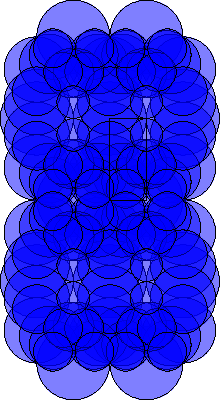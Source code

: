 size(0,200);
defaultpen(0.2);
pen colour=blue+opacity(0.50);
real S=1.118;
path g=(0,0)--(0.5,0)--(0.5,S)--(0,S)--cycle;
picture fd;
real r=sqrt(0.25);
pair z=(0.5,0.);
path c=circle(z,r);
fill(fd,c,colour);draw(fd,c);
real r=sqrt(0.25);
pair z=(-0.5,0.);
path c=circle(z,r);
fill(fd,c,colour);draw(fd,c);
real r=sqrt(0.25);
pair z=(0.5,-2.23);
path c=circle(z,r);
fill(fd,c,colour);draw(fd,c);
real r=sqrt(0.25);
pair z=(-0.5,-2.23);
path c=circle(z,r);
fill(fd,c,colour);draw(fd,c);
real r=sqrt(0.25);
pair z=(0.5,2.236);
path c=circle(z,r);
fill(fd,c,colour);draw(fd,c);
real r=sqrt(0.25);
pair z=(-0.5,2.236);
path c=circle(z,r);
fill(fd,c,colour);draw(fd,c);
real r=sqrt(0.25);
pair z=(0.,1.118);
path c=circle(z,r);
fill(fd,c,colour);draw(fd,c);
real r=sqrt(0.25);
pair z=(0.,-1.11);
path c=circle(z,r);
fill(fd,c,colour);draw(fd,c);
real r=sqrt(0.25);
pair z=(-1.,1.118);
path c=circle(z,r);
fill(fd,c,colour);draw(fd,c);
real r=sqrt(0.25);
pair z=(1.,1.118);
path c=circle(z,r);
fill(fd,c,colour);draw(fd,c);
real r=sqrt(0.25);
pair z=(-1.,-1.11);
path c=circle(z,r);
fill(fd,c,colour);draw(fd,c);
real r=sqrt(0.25);
pair z=(1.,-1.11);
path c=circle(z,r);
fill(fd,c,colour);draw(fd,c);
real r=sqrt(0.200);
pair z=(0.,0.447);
path c=circle(z,r);
fill(fd,c,colour);draw(fd,c);
real r=sqrt(0.200);
pair z=(0.,-0.44);
path c=circle(z,r);
fill(fd,c,colour);draw(fd,c);
real r=sqrt(0.200);
pair z=(-1.,0.447);
path c=circle(z,r);
fill(fd,c,colour);draw(fd,c);
real r=sqrt(0.200);
pair z=(1.,0.447);
path c=circle(z,r);
fill(fd,c,colour);draw(fd,c);
real r=sqrt(0.200);
pair z=(-1.,-0.44);
path c=circle(z,r);
fill(fd,c,colour);draw(fd,c);
real r=sqrt(0.200);
pair z=(1.,-0.44);
path c=circle(z,r);
fill(fd,c,colour);draw(fd,c);
real r=sqrt(0.200);
pair z=(0.,-1.78);
path c=circle(z,r);
fill(fd,c,colour);draw(fd,c);
real r=sqrt(0.200);
pair z=(-1.,-1.78);
path c=circle(z,r);
fill(fd,c,colour);draw(fd,c);
real r=sqrt(0.200);
pair z=(1.,-1.78);
path c=circle(z,r);
fill(fd,c,colour);draw(fd,c);
real r=sqrt(0.200);
pair z=(0.,1.788);
path c=circle(z,r);
fill(fd,c,colour);draw(fd,c);
real r=sqrt(0.200);
pair z=(-1.,1.788);
path c=circle(z,r);
fill(fd,c,colour);draw(fd,c);
real r=sqrt(0.200);
pair z=(1.,1.788);
path c=circle(z,r);
fill(fd,c,colour);draw(fd,c);
real r=sqrt(0.200);
pair z=(0.,0.894);
path c=circle(z,r);
fill(fd,c,colour);draw(fd,c);
real r=sqrt(0.200);
pair z=(0.,-0.89);
path c=circle(z,r);
fill(fd,c,colour);draw(fd,c);
real r=sqrt(0.200);
pair z=(-1.,0.894);
path c=circle(z,r);
fill(fd,c,colour);draw(fd,c);
real r=sqrt(0.200);
pair z=(1.,0.894);
path c=circle(z,r);
fill(fd,c,colour);draw(fd,c);
real r=sqrt(0.200);
pair z=(-1.,-0.89);
path c=circle(z,r);
fill(fd,c,colour);draw(fd,c);
real r=sqrt(0.200);
pair z=(1.,-0.89);
path c=circle(z,r);
fill(fd,c,colour);draw(fd,c);
real r=sqrt(0.200);
pair z=(0.,-1.34);
path c=circle(z,r);
fill(fd,c,colour);draw(fd,c);
real r=sqrt(0.200);
pair z=(-1.,-1.34);
path c=circle(z,r);
fill(fd,c,colour);draw(fd,c);
real r=sqrt(0.200);
pair z=(1.,-1.34);
path c=circle(z,r);
fill(fd,c,colour);draw(fd,c);
real r=sqrt(0.200);
pair z=(0.,1.341);
path c=circle(z,r);
fill(fd,c,colour);draw(fd,c);
real r=sqrt(0.200);
pair z=(-1.,1.341);
path c=circle(z,r);
fill(fd,c,colour);draw(fd,c);
real r=sqrt(0.200);
pair z=(1.,1.341);
path c=circle(z,r);
fill(fd,c,colour);draw(fd,c);
real r=sqrt(0.166);
pair z=(0.166,0.372);
path c=circle(z,r);
fill(fd,c,colour);draw(fd,c);
real r=sqrt(0.166);
pair z=(0.166,-0.37);
path c=circle(z,r);
fill(fd,c,colour);draw(fd,c);
real r=sqrt(0.166);
pair z=(-0.16,-0.37);
path c=circle(z,r);
fill(fd,c,colour);draw(fd,c);
real r=sqrt(0.166);
pair z=(-0.16,0.372);
path c=circle(z,r);
fill(fd,c,colour);draw(fd,c);
real r=sqrt(0.166);
pair z=(-0.83,0.372);
path c=circle(z,r);
fill(fd,c,colour);draw(fd,c);
real r=sqrt(0.166);
pair z=(0.833,0.372);
path c=circle(z,r);
fill(fd,c,colour);draw(fd,c);
real r=sqrt(0.166);
pair z=(-0.83,-0.37);
path c=circle(z,r);
fill(fd,c,colour);draw(fd,c);
real r=sqrt(0.166);
pair z=(0.833,-0.37);
path c=circle(z,r);
fill(fd,c,colour);draw(fd,c);
real r=sqrt(0.166);
pair z=(0.166,-1.86);
path c=circle(z,r);
fill(fd,c,colour);draw(fd,c);
real r=sqrt(0.166);
pair z=(-0.16,-1.86);
path c=circle(z,r);
fill(fd,c,colour);draw(fd,c);
real r=sqrt(0.166);
pair z=(-0.83,-1.86);
path c=circle(z,r);
fill(fd,c,colour);draw(fd,c);
real r=sqrt(0.166);
pair z=(0.833,-1.86);
path c=circle(z,r);
fill(fd,c,colour);draw(fd,c);
real r=sqrt(0.166);
pair z=(0.166,1.863);
path c=circle(z,r);
fill(fd,c,colour);draw(fd,c);
real r=sqrt(0.166);
pair z=(-0.16,1.863);
path c=circle(z,r);
fill(fd,c,colour);draw(fd,c);
real r=sqrt(0.166);
pair z=(-0.83,1.863);
path c=circle(z,r);
fill(fd,c,colour);draw(fd,c);
real r=sqrt(0.166);
pair z=(0.833,1.863);
path c=circle(z,r);
fill(fd,c,colour);draw(fd,c);
real r=sqrt(0.111);
pair z=(0.222,0.248);
path c=circle(z,r);
fill(fd,c,colour);draw(fd,c);
real r=sqrt(0.111);
pair z=(0.222,-0.24);
path c=circle(z,r);
fill(fd,c,colour);draw(fd,c);
real r=sqrt(0.111);
pair z=(-0.22,-0.24);
path c=circle(z,r);
fill(fd,c,colour);draw(fd,c);
real r=sqrt(0.111);
pair z=(-0.22,0.248);
path c=circle(z,r);
fill(fd,c,colour);draw(fd,c);
real r=sqrt(0.111);
pair z=(-0.77,0.248);
path c=circle(z,r);
fill(fd,c,colour);draw(fd,c);
real r=sqrt(0.111);
pair z=(0.777,0.248);
path c=circle(z,r);
fill(fd,c,colour);draw(fd,c);
real r=sqrt(0.111);
pair z=(-0.77,-0.24);
path c=circle(z,r);
fill(fd,c,colour);draw(fd,c);
real r=sqrt(0.111);
pair z=(0.777,-0.24);
path c=circle(z,r);
fill(fd,c,colour);draw(fd,c);
real r=sqrt(0.111);
pair z=(0.222,-1.98);
path c=circle(z,r);
fill(fd,c,colour);draw(fd,c);
real r=sqrt(0.111);
pair z=(-0.22,-1.98);
path c=circle(z,r);
fill(fd,c,colour);draw(fd,c);
real r=sqrt(0.111);
pair z=(-0.77,-1.98);
path c=circle(z,r);
fill(fd,c,colour);draw(fd,c);
real r=sqrt(0.111);
pair z=(0.777,-1.98);
path c=circle(z,r);
fill(fd,c,colour);draw(fd,c);
real r=sqrt(0.111);
pair z=(0.222,1.987);
path c=circle(z,r);
fill(fd,c,colour);draw(fd,c);
real r=sqrt(0.111);
pair z=(-0.22,1.987);
path c=circle(z,r);
fill(fd,c,colour);draw(fd,c);
real r=sqrt(0.111);
pair z=(-0.77,1.987);
path c=circle(z,r);
fill(fd,c,colour);draw(fd,c);
real r=sqrt(0.111);
pair z=(0.777,1.987);
path c=circle(z,r);
fill(fd,c,colour);draw(fd,c);
real r=sqrt(0.111);
pair z=(0.444,0.496);
path c=circle(z,r);
fill(fd,c,colour);draw(fd,c);
real r=sqrt(0.111);
pair z=(0.444,-0.49);
path c=circle(z,r);
fill(fd,c,colour);draw(fd,c);
real r=sqrt(0.111);
pair z=(-0.44,-0.49);
path c=circle(z,r);
fill(fd,c,colour);draw(fd,c);
real r=sqrt(0.111);
pair z=(-0.44,0.496);
path c=circle(z,r);
fill(fd,c,colour);draw(fd,c);
real r=sqrt(0.111);
pair z=(-0.55,0.496);
path c=circle(z,r);
fill(fd,c,colour);draw(fd,c);
real r=sqrt(0.111);
pair z=(0.555,0.496);
path c=circle(z,r);
fill(fd,c,colour);draw(fd,c);
real r=sqrt(0.111);
pair z=(-0.55,-0.49);
path c=circle(z,r);
fill(fd,c,colour);draw(fd,c);
real r=sqrt(0.111);
pair z=(0.555,-0.49);
path c=circle(z,r);
fill(fd,c,colour);draw(fd,c);
real r=sqrt(0.111);
pair z=(0.444,-1.73);
path c=circle(z,r);
fill(fd,c,colour);draw(fd,c);
real r=sqrt(0.111);
pair z=(-0.44,-1.73);
path c=circle(z,r);
fill(fd,c,colour);draw(fd,c);
real r=sqrt(0.111);
pair z=(-0.55,-1.73);
path c=circle(z,r);
fill(fd,c,colour);draw(fd,c);
real r=sqrt(0.111);
pair z=(0.555,-1.73);
path c=circle(z,r);
fill(fd,c,colour);draw(fd,c);
real r=sqrt(0.111);
pair z=(0.444,1.739);
path c=circle(z,r);
fill(fd,c,colour);draw(fd,c);
real r=sqrt(0.111);
pair z=(-0.44,1.739);
path c=circle(z,r);
fill(fd,c,colour);draw(fd,c);
real r=sqrt(0.111);
pair z=(-0.55,1.739);
path c=circle(z,r);
fill(fd,c,colour);draw(fd,c);
real r=sqrt(0.111);
pair z=(0.555,1.739);
path c=circle(z,r);
fill(fd,c,colour);draw(fd,c);
real r=sqrt(0.111);
pair z=(0.,0.745);
path c=circle(z,r);
fill(fd,c,colour);draw(fd,c);
real r=sqrt(0.111);
pair z=(0.,-0.74);
path c=circle(z,r);
fill(fd,c,colour);draw(fd,c);
real r=sqrt(0.111);
pair z=(-1.,0.745);
path c=circle(z,r);
fill(fd,c,colour);draw(fd,c);
real r=sqrt(0.111);
pair z=(1.,0.745);
path c=circle(z,r);
fill(fd,c,colour);draw(fd,c);
real r=sqrt(0.111);
pair z=(-1.,-0.74);
path c=circle(z,r);
fill(fd,c,colour);draw(fd,c);
real r=sqrt(0.111);
pair z=(1.,-0.74);
path c=circle(z,r);
fill(fd,c,colour);draw(fd,c);
real r=sqrt(0.111);
pair z=(0.,-1.49);
path c=circle(z,r);
fill(fd,c,colour);draw(fd,c);
real r=sqrt(0.111);
pair z=(-1.,-1.49);
path c=circle(z,r);
fill(fd,c,colour);draw(fd,c);
real r=sqrt(0.111);
pair z=(1.,-1.49);
path c=circle(z,r);
fill(fd,c,colour);draw(fd,c);
real r=sqrt(0.111);
pair z=(0.,1.490);
path c=circle(z,r);
fill(fd,c,colour);draw(fd,c);
real r=sqrt(0.111);
pair z=(-1.,1.490);
path c=circle(z,r);
fill(fd,c,colour);draw(fd,c);
real r=sqrt(0.111);
pair z=(1.,1.490);
path c=circle(z,r);
fill(fd,c,colour);draw(fd,c);
real r=sqrt(0.071);
pair z=(0.357,0.479);
path c=circle(z,r);
fill(fd,c,colour);draw(fd,c);
real r=sqrt(0.071);
pair z=(0.357,-0.47);
path c=circle(z,r);
fill(fd,c,colour);draw(fd,c);
real r=sqrt(0.071);
pair z=(-0.35,-0.47);
path c=circle(z,r);
fill(fd,c,colour);draw(fd,c);
real r=sqrt(0.071);
pair z=(-0.35,0.479);
path c=circle(z,r);
fill(fd,c,colour);draw(fd,c);
real r=sqrt(0.071);
pair z=(-0.64,0.479);
path c=circle(z,r);
fill(fd,c,colour);draw(fd,c);
real r=sqrt(0.071);
pair z=(0.642,0.479);
path c=circle(z,r);
fill(fd,c,colour);draw(fd,c);
real r=sqrt(0.071);
pair z=(-0.64,-0.47);
path c=circle(z,r);
fill(fd,c,colour);draw(fd,c);
real r=sqrt(0.071);
pair z=(0.642,-0.47);
path c=circle(z,r);
fill(fd,c,colour);draw(fd,c);
real r=sqrt(0.071);
pair z=(0.357,-1.75);
path c=circle(z,r);
fill(fd,c,colour);draw(fd,c);
real r=sqrt(0.071);
pair z=(-0.35,-1.75);
path c=circle(z,r);
fill(fd,c,colour);draw(fd,c);
real r=sqrt(0.071);
pair z=(-0.64,-1.75);
path c=circle(z,r);
fill(fd,c,colour);draw(fd,c);
real r=sqrt(0.071);
pair z=(0.642,-1.75);
path c=circle(z,r);
fill(fd,c,colour);draw(fd,c);
real r=sqrt(0.071);
pair z=(0.357,1.756);
path c=circle(z,r);
fill(fd,c,colour);draw(fd,c);
real r=sqrt(0.071);
pair z=(-0.35,1.756);
path c=circle(z,r);
fill(fd,c,colour);draw(fd,c);
real r=sqrt(0.071);
pair z=(-0.64,1.756);
path c=circle(z,r);
fill(fd,c,colour);draw(fd,c);
real r=sqrt(0.071);
pair z=(0.642,1.756);
path c=circle(z,r);
fill(fd,c,colour);draw(fd,c);
real r=sqrt(0.071);
pair z=(0.214,0.159);
path c=circle(z,r);
fill(fd,c,colour);draw(fd,c);
real r=sqrt(0.071);
pair z=(0.214,-0.15);
path c=circle(z,r);
fill(fd,c,colour);draw(fd,c);
real r=sqrt(0.071);
pair z=(-0.21,-0.15);
path c=circle(z,r);
fill(fd,c,colour);draw(fd,c);
real r=sqrt(0.071);
pair z=(-0.21,0.159);
path c=circle(z,r);
fill(fd,c,colour);draw(fd,c);
real r=sqrt(0.071);
pair z=(-0.78,0.159);
path c=circle(z,r);
fill(fd,c,colour);draw(fd,c);
real r=sqrt(0.071);
pair z=(0.785,0.159);
path c=circle(z,r);
fill(fd,c,colour);draw(fd,c);
real r=sqrt(0.071);
pair z=(-0.78,-0.15);
path c=circle(z,r);
fill(fd,c,colour);draw(fd,c);
real r=sqrt(0.071);
pair z=(0.785,-0.15);
path c=circle(z,r);
fill(fd,c,colour);draw(fd,c);
real r=sqrt(0.071);
pair z=(0.214,-2.07);
path c=circle(z,r);
fill(fd,c,colour);draw(fd,c);
real r=sqrt(0.071);
pair z=(-0.21,-2.07);
path c=circle(z,r);
fill(fd,c,colour);draw(fd,c);
real r=sqrt(0.071);
pair z=(-0.78,-2.07);
path c=circle(z,r);
fill(fd,c,colour);draw(fd,c);
real r=sqrt(0.071);
pair z=(0.785,-2.07);
path c=circle(z,r);
fill(fd,c,colour);draw(fd,c);
real r=sqrt(0.071);
pair z=(0.214,2.076);
path c=circle(z,r);
fill(fd,c,colour);draw(fd,c);
real r=sqrt(0.071);
pair z=(-0.21,2.076);
path c=circle(z,r);
fill(fd,c,colour);draw(fd,c);
real r=sqrt(0.071);
pair z=(-0.78,2.076);
path c=circle(z,r);
fill(fd,c,colour);draw(fd,c);
real r=sqrt(0.071);
pair z=(0.785,2.076);
path c=circle(z,r);
fill(fd,c,colour);draw(fd,c);
real r=sqrt(0.050);
pair z=(0.5,0.894);
path c=circle(z,r);
fill(fd,c,colour);draw(fd,c);
real r=sqrt(0.050);
pair z=(0.5,-0.89);
path c=circle(z,r);
fill(fd,c,colour);draw(fd,c);
real r=sqrt(0.050);
pair z=(-0.5,-0.89);
path c=circle(z,r);
fill(fd,c,colour);draw(fd,c);
real r=sqrt(0.050);
pair z=(-0.5,0.894);
path c=circle(z,r);
fill(fd,c,colour);draw(fd,c);
real r=sqrt(0.050);
pair z=(0.5,-1.34);
path c=circle(z,r);
fill(fd,c,colour);draw(fd,c);
real r=sqrt(0.050);
pair z=(-0.5,-1.34);
path c=circle(z,r);
fill(fd,c,colour);draw(fd,c);
real r=sqrt(0.050);
pair z=(0.5,1.341);
path c=circle(z,r);
fill(fd,c,colour);draw(fd,c);
real r=sqrt(0.050);
pair z=(-0.5,1.341);
path c=circle(z,r);
fill(fd,c,colour);draw(fd,c);
draw(fd,g,black+linewidth(.3));
add(fd);
